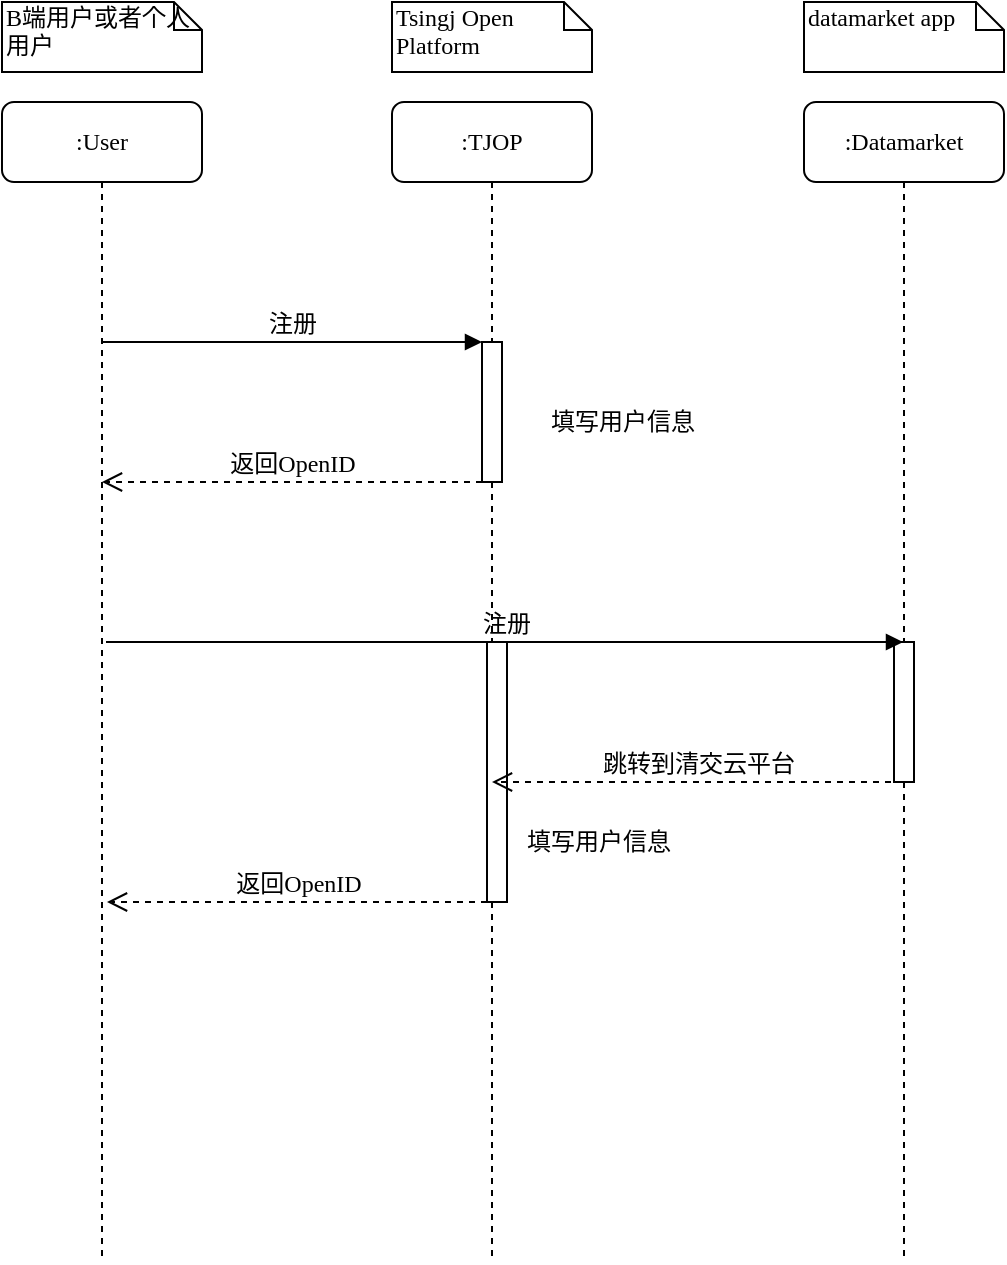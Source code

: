 <mxfile version="12.7.9" type="github">
  <diagram name="Page-1" id="13e1069c-82ec-6db2-03f1-153e76fe0fe0">
    <mxGraphModel dx="1186" dy="715" grid="1" gridSize="10" guides="1" tooltips="1" connect="1" arrows="1" fold="1" page="1" pageScale="1" pageWidth="1100" pageHeight="850" background="#ffffff" math="0" shadow="0">
      <root>
        <mxCell id="0" />
        <mxCell id="1" parent="0" />
        <mxCell id="7baba1c4bc27f4b0-4" value=":TJOP" style="shape=umlLifeline;perimeter=lifelinePerimeter;whiteSpace=wrap;html=1;container=1;collapsible=0;recursiveResize=0;outlineConnect=0;rounded=1;shadow=0;comic=0;labelBackgroundColor=none;strokeWidth=1;fontFamily=Verdana;fontSize=12;align=center;" parent="1" vertex="1">
          <mxGeometry x="540" y="80" width="100" height="580" as="geometry" />
        </mxCell>
        <mxCell id="NGYWeqKG1PFGFWKB-1Vc-15" value="" style="html=1;points=[];perimeter=orthogonalPerimeter;rounded=0;shadow=0;comic=0;labelBackgroundColor=none;strokeWidth=1;fontFamily=Verdana;fontSize=12;align=center;" parent="7baba1c4bc27f4b0-4" vertex="1">
          <mxGeometry x="45" y="120" width="10" height="70" as="geometry" />
        </mxCell>
        <mxCell id="7baba1c4bc27f4b0-5" value=":Datamarket" style="shape=umlLifeline;perimeter=lifelinePerimeter;whiteSpace=wrap;html=1;container=1;collapsible=0;recursiveResize=0;outlineConnect=0;rounded=1;shadow=0;comic=0;labelBackgroundColor=none;strokeWidth=1;fontFamily=Verdana;fontSize=12;align=center;" parent="1" vertex="1">
          <mxGeometry x="746" y="80" width="100" height="580" as="geometry" />
        </mxCell>
        <mxCell id="yQy4_G-RJ8q7Cc8DPKIm-6" value="" style="html=1;points=[];perimeter=orthogonalPerimeter;rounded=0;shadow=0;comic=0;labelBackgroundColor=none;strokeWidth=1;fontFamily=Verdana;fontSize=12;align=center;" parent="7baba1c4bc27f4b0-5" vertex="1">
          <mxGeometry x="45" y="270" width="10" height="70" as="geometry" />
        </mxCell>
        <mxCell id="7baba1c4bc27f4b0-43" value="Tsingj Open Platform" style="shape=note;whiteSpace=wrap;html=1;size=14;verticalAlign=top;align=left;spacingTop=-6;rounded=0;shadow=0;comic=0;labelBackgroundColor=none;strokeWidth=1;fontFamily=Verdana;fontSize=12" parent="1" vertex="1">
          <mxGeometry x="540" y="30" width="100" height="35" as="geometry" />
        </mxCell>
        <mxCell id="7baba1c4bc27f4b0-44" value="datamarket app" style="shape=note;whiteSpace=wrap;html=1;size=14;verticalAlign=top;align=left;spacingTop=-6;rounded=0;shadow=0;comic=0;labelBackgroundColor=none;strokeWidth=1;fontFamily=Verdana;fontSize=12" parent="1" vertex="1">
          <mxGeometry x="746" y="30" width="100" height="35" as="geometry" />
        </mxCell>
        <mxCell id="NGYWeqKG1PFGFWKB-1Vc-1" value=":User" style="shape=umlLifeline;perimeter=lifelinePerimeter;whiteSpace=wrap;html=1;container=1;collapsible=0;recursiveResize=0;outlineConnect=0;rounded=1;shadow=0;comic=0;labelBackgroundColor=none;strokeWidth=1;fontFamily=Verdana;fontSize=12;align=center;" parent="1" vertex="1">
          <mxGeometry x="345" y="80" width="100" height="580" as="geometry" />
        </mxCell>
        <mxCell id="NGYWeqKG1PFGFWKB-1Vc-6" value="B端用户或者个人用户" style="shape=note;whiteSpace=wrap;html=1;size=14;verticalAlign=top;align=left;spacingTop=-6;rounded=0;shadow=0;comic=0;labelBackgroundColor=none;strokeWidth=1;fontFamily=Verdana;fontSize=12" parent="1" vertex="1">
          <mxGeometry x="345" y="30" width="100" height="35" as="geometry" />
        </mxCell>
        <mxCell id="NGYWeqKG1PFGFWKB-1Vc-14" value="注册" style="html=1;verticalAlign=bottom;endArrow=block;labelBackgroundColor=none;fontFamily=Verdana;fontSize=12;edgeStyle=elbowEdgeStyle;elbow=horizontal;" parent="1" source="NGYWeqKG1PFGFWKB-1Vc-1" edge="1">
          <mxGeometry relative="1" as="geometry">
            <mxPoint x="449.5" y="200" as="sourcePoint" />
            <Array as="points">
              <mxPoint x="530" y="200" />
            </Array>
            <mxPoint x="585" y="200" as="targetPoint" />
          </mxGeometry>
        </mxCell>
        <mxCell id="NGYWeqKG1PFGFWKB-1Vc-16" value="返回OpenID" style="html=1;verticalAlign=bottom;endArrow=open;dashed=1;endSize=8;labelBackgroundColor=none;fontFamily=Verdana;fontSize=12;edgeStyle=elbowEdgeStyle;elbow=vertical;entryX=0.5;entryY=0.328;entryDx=0;entryDy=0;entryPerimeter=0;" parent="1" target="NGYWeqKG1PFGFWKB-1Vc-1" edge="1">
          <mxGeometry relative="1" as="geometry">
            <mxPoint x="455" y="270" as="targetPoint" />
            <Array as="points">
              <mxPoint x="550" y="270" />
              <mxPoint x="520" y="226" />
              <mxPoint x="530" y="206" />
              <mxPoint x="560" y="206" />
            </Array>
            <mxPoint x="585" y="270" as="sourcePoint" />
          </mxGeometry>
        </mxCell>
        <mxCell id="NGYWeqKG1PFGFWKB-1Vc-17" value="填写用户信息" style="text;html=1;align=center;verticalAlign=middle;resizable=0;points=[];autosize=1;" parent="1" vertex="1">
          <mxGeometry x="610" y="230" width="90" height="20" as="geometry" />
        </mxCell>
        <mxCell id="yQy4_G-RJ8q7Cc8DPKIm-1" value="" style="html=1;points=[];perimeter=orthogonalPerimeter;rounded=0;shadow=0;comic=0;labelBackgroundColor=none;strokeWidth=1;fontFamily=Verdana;fontSize=12;align=center;" parent="1" vertex="1">
          <mxGeometry x="587.5" y="350" width="10" height="130" as="geometry" />
        </mxCell>
        <mxCell id="yQy4_G-RJ8q7Cc8DPKIm-2" value="注册" style="html=1;verticalAlign=bottom;endArrow=block;labelBackgroundColor=none;fontFamily=Verdana;fontSize=12;edgeStyle=elbowEdgeStyle;elbow=horizontal;" parent="1" target="7baba1c4bc27f4b0-5" edge="1">
          <mxGeometry relative="1" as="geometry">
            <mxPoint x="397" y="350" as="sourcePoint" />
            <Array as="points">
              <mxPoint x="532.5" y="350" />
            </Array>
            <mxPoint x="587.5" y="350" as="targetPoint" />
          </mxGeometry>
        </mxCell>
        <mxCell id="yQy4_G-RJ8q7Cc8DPKIm-3" value="返回OpenID" style="html=1;verticalAlign=bottom;endArrow=open;dashed=1;endSize=8;labelBackgroundColor=none;fontFamily=Verdana;fontSize=12;edgeStyle=elbowEdgeStyle;elbow=vertical;entryX=0.5;entryY=0.328;entryDx=0;entryDy=0;entryPerimeter=0;" parent="1" edge="1">
          <mxGeometry relative="1" as="geometry">
            <mxPoint x="397.5" y="480.24" as="targetPoint" />
            <Array as="points">
              <mxPoint x="552.5" y="480" />
              <mxPoint x="522.5" y="436" />
              <mxPoint x="532.5" y="416" />
              <mxPoint x="562.5" y="416" />
            </Array>
            <mxPoint x="587.5" y="480" as="sourcePoint" />
          </mxGeometry>
        </mxCell>
        <mxCell id="yQy4_G-RJ8q7Cc8DPKIm-4" value="填写用户信息" style="text;html=1;align=center;verticalAlign=middle;resizable=0;points=[];autosize=1;" parent="1" vertex="1">
          <mxGeometry x="597.5" y="440" width="90" height="20" as="geometry" />
        </mxCell>
        <mxCell id="yQy4_G-RJ8q7Cc8DPKIm-5" value="跳转到清交云平台" style="html=1;verticalAlign=bottom;endArrow=open;dashed=1;endSize=8;labelBackgroundColor=none;fontFamily=Verdana;fontSize=12;edgeStyle=elbowEdgeStyle;elbow=vertical;" parent="1" source="7baba1c4bc27f4b0-5" target="7baba1c4bc27f4b0-4" edge="1">
          <mxGeometry relative="1" as="geometry">
            <mxPoint x="640" y="380" as="targetPoint" />
            <Array as="points">
              <mxPoint x="650" y="420" />
              <mxPoint x="752.5" y="380" />
              <mxPoint x="722.5" y="336" />
              <mxPoint x="732.5" y="316" />
              <mxPoint x="762.5" y="316" />
            </Array>
            <mxPoint x="787.5" y="380" as="sourcePoint" />
          </mxGeometry>
        </mxCell>
      </root>
    </mxGraphModel>
  </diagram>
</mxfile>
